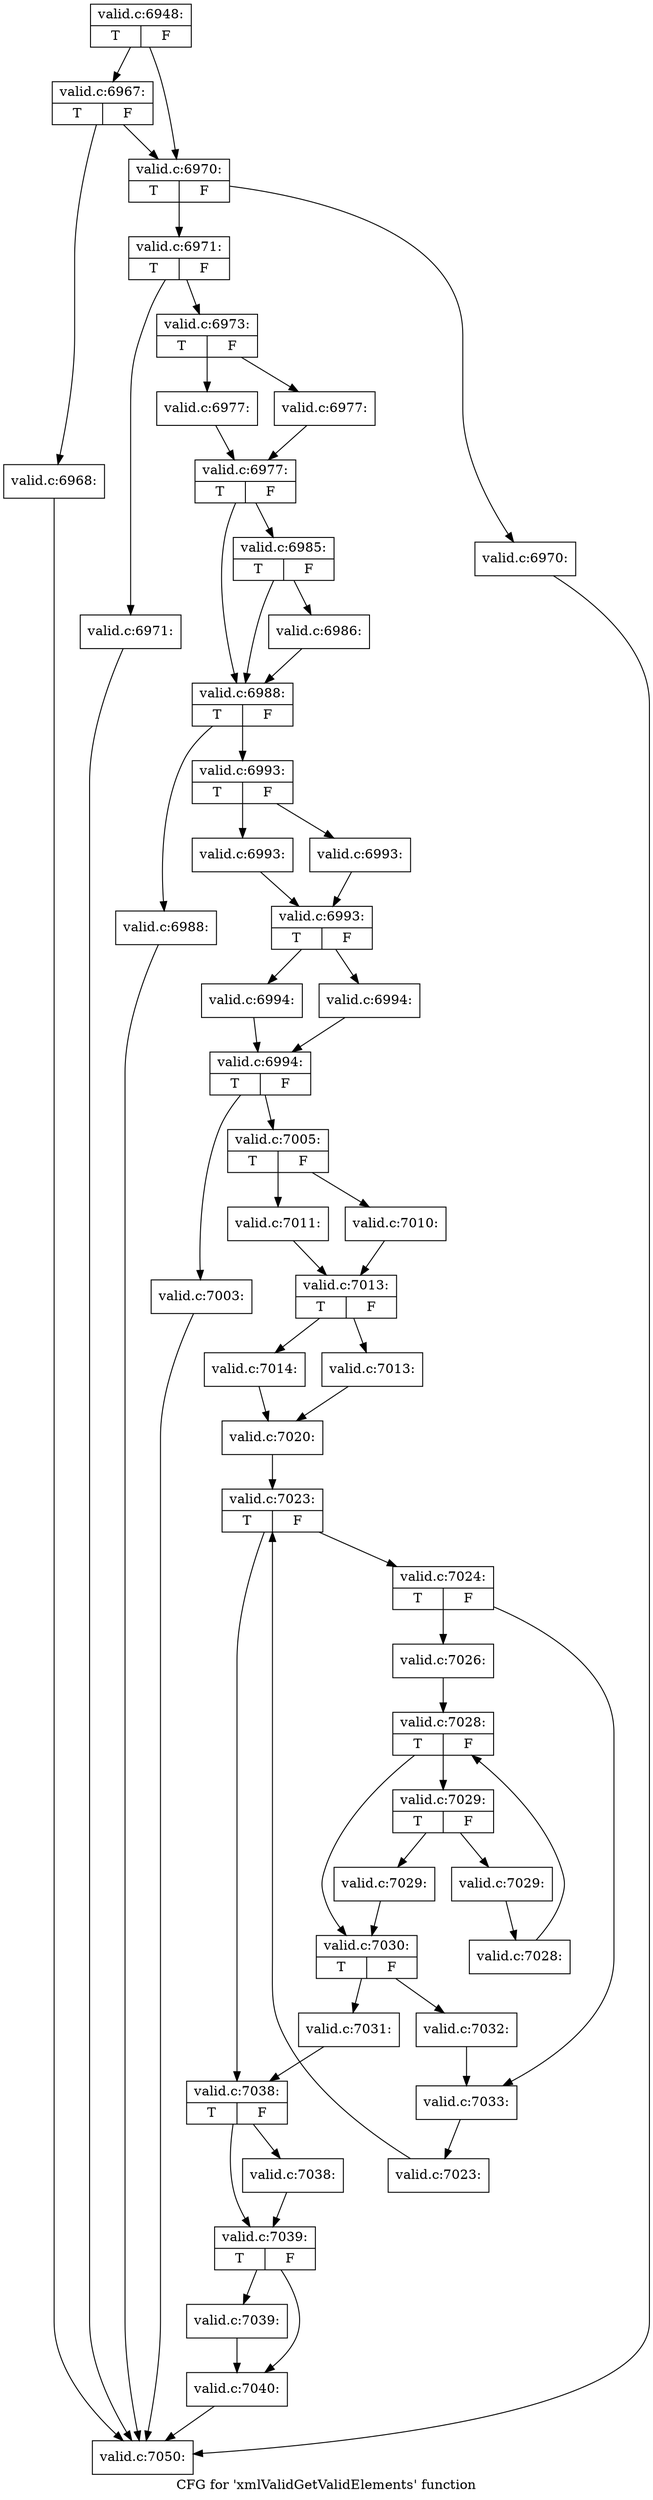 digraph "CFG for 'xmlValidGetValidElements' function" {
	label="CFG for 'xmlValidGetValidElements' function";

	Node0x4f46a00 [shape=record,label="{valid.c:6948:|{<s0>T|<s1>F}}"];
	Node0x4f46a00 -> Node0x5215860;
	Node0x4f46a00 -> Node0x5215810;
	Node0x5215860 [shape=record,label="{valid.c:6967:|{<s0>T|<s1>F}}"];
	Node0x5215860 -> Node0x52157c0;
	Node0x5215860 -> Node0x5215810;
	Node0x52157c0 [shape=record,label="{valid.c:6968:}"];
	Node0x52157c0 -> Node0x4c3c3a0;
	Node0x5215810 [shape=record,label="{valid.c:6970:|{<s0>T|<s1>F}}"];
	Node0x5215810 -> Node0x5215f50;
	Node0x5215810 -> Node0x5215fa0;
	Node0x5215f50 [shape=record,label="{valid.c:6970:}"];
	Node0x5215f50 -> Node0x4c3c3a0;
	Node0x5215fa0 [shape=record,label="{valid.c:6971:|{<s0>T|<s1>F}}"];
	Node0x5215fa0 -> Node0x5216460;
	Node0x5215fa0 -> Node0x52164b0;
	Node0x5216460 [shape=record,label="{valid.c:6971:}"];
	Node0x5216460 -> Node0x4c3c3a0;
	Node0x52164b0 [shape=record,label="{valid.c:6973:|{<s0>T|<s1>F}}"];
	Node0x52164b0 -> Node0x5207500;
	Node0x52164b0 -> Node0x5217380;
	Node0x5207500 [shape=record,label="{valid.c:6977:}"];
	Node0x5207500 -> Node0x5217740;
	Node0x5217380 [shape=record,label="{valid.c:6977:}"];
	Node0x5217380 -> Node0x5217740;
	Node0x5217740 [shape=record,label="{valid.c:6977:|{<s0>T|<s1>F}}"];
	Node0x5217740 -> Node0x52183d0;
	Node0x5217740 -> Node0x5218380;
	Node0x52183d0 [shape=record,label="{valid.c:6985:|{<s0>T|<s1>F}}"];
	Node0x52183d0 -> Node0x5218330;
	Node0x52183d0 -> Node0x5218380;
	Node0x5218330 [shape=record,label="{valid.c:6986:}"];
	Node0x5218330 -> Node0x5218380;
	Node0x5218380 [shape=record,label="{valid.c:6988:|{<s0>T|<s1>F}}"];
	Node0x5218380 -> Node0x5219230;
	Node0x5218380 -> Node0x5219280;
	Node0x5219230 [shape=record,label="{valid.c:6988:}"];
	Node0x5219230 -> Node0x4c3c3a0;
	Node0x5219280 [shape=record,label="{valid.c:6993:|{<s0>T|<s1>F}}"];
	Node0x5219280 -> Node0x5219730;
	Node0x5219280 -> Node0x5219780;
	Node0x5219730 [shape=record,label="{valid.c:6993:}"];
	Node0x5219730 -> Node0x52197d0;
	Node0x5219780 [shape=record,label="{valid.c:6993:}"];
	Node0x5219780 -> Node0x52197d0;
	Node0x52197d0 [shape=record,label="{valid.c:6993:|{<s0>T|<s1>F}}"];
	Node0x52197d0 -> Node0x5219e00;
	Node0x52197d0 -> Node0x5219e50;
	Node0x5219e00 [shape=record,label="{valid.c:6994:}"];
	Node0x5219e00 -> Node0x5219ea0;
	Node0x5219e50 [shape=record,label="{valid.c:6994:}"];
	Node0x5219e50 -> Node0x5219ea0;
	Node0x5219ea0 [shape=record,label="{valid.c:6994:|{<s0>T|<s1>F}}"];
	Node0x5219ea0 -> Node0x521be60;
	Node0x5219ea0 -> Node0x5216f20;
	Node0x521be60 [shape=record,label="{valid.c:7003:}"];
	Node0x521be60 -> Node0x4c3c3a0;
	Node0x5216f20 [shape=record,label="{valid.c:7005:|{<s0>T|<s1>F}}"];
	Node0x5216f20 -> Node0x521c190;
	Node0x5216f20 -> Node0x521d2a0;
	Node0x521c190 [shape=record,label="{valid.c:7010:}"];
	Node0x521c190 -> Node0x521d250;
	Node0x521d2a0 [shape=record,label="{valid.c:7011:}"];
	Node0x521d2a0 -> Node0x521d250;
	Node0x521d250 [shape=record,label="{valid.c:7013:|{<s0>T|<s1>F}}"];
	Node0x521d250 -> Node0x521daf0;
	Node0x521d250 -> Node0x521db90;
	Node0x521daf0 [shape=record,label="{valid.c:7013:}"];
	Node0x521daf0 -> Node0x521db40;
	Node0x521db90 [shape=record,label="{valid.c:7014:}"];
	Node0x521db90 -> Node0x521db40;
	Node0x521db40 [shape=record,label="{valid.c:7020:}"];
	Node0x521db40 -> Node0x521ea10;
	Node0x521ea10 [shape=record,label="{valid.c:7023:|{<s0>T|<s1>F}}"];
	Node0x521ea10 -> Node0x521ec70;
	Node0x521ea10 -> Node0x521e8b0;
	Node0x521ec70 [shape=record,label="{valid.c:7024:|{<s0>T|<s1>F}}"];
	Node0x521ec70 -> Node0x521f2e0;
	Node0x521ec70 -> Node0x521f330;
	Node0x521f2e0 [shape=record,label="{valid.c:7026:}"];
	Node0x521f2e0 -> Node0x521fcc0;
	Node0x521fcc0 [shape=record,label="{valid.c:7028:|{<s0>T|<s1>F}}"];
	Node0x521fcc0 -> Node0x521ff20;
	Node0x521fcc0 -> Node0x521fb60;
	Node0x521ff20 [shape=record,label="{valid.c:7029:|{<s0>T|<s1>F}}"];
	Node0x521ff20 -> Node0x5220210;
	Node0x521ff20 -> Node0x5220260;
	Node0x5220210 [shape=record,label="{valid.c:7029:}"];
	Node0x5220210 -> Node0x521fb60;
	Node0x5220260 [shape=record,label="{valid.c:7029:}"];
	Node0x5220260 -> Node0x521fed0;
	Node0x521fed0 [shape=record,label="{valid.c:7028:}"];
	Node0x521fed0 -> Node0x521fcc0;
	Node0x521fb60 [shape=record,label="{valid.c:7030:|{<s0>T|<s1>F}}"];
	Node0x521fb60 -> Node0x5221280;
	Node0x521fb60 -> Node0x52212d0;
	Node0x5221280 [shape=record,label="{valid.c:7031:}"];
	Node0x5221280 -> Node0x521e8b0;
	Node0x52212d0 [shape=record,label="{valid.c:7032:}"];
	Node0x52212d0 -> Node0x521f330;
	Node0x521f330 [shape=record,label="{valid.c:7033:}"];
	Node0x521f330 -> Node0x521ec20;
	Node0x521ec20 [shape=record,label="{valid.c:7023:}"];
	Node0x521ec20 -> Node0x521ea10;
	Node0x521e8b0 [shape=record,label="{valid.c:7038:|{<s0>T|<s1>F}}"];
	Node0x521e8b0 -> Node0x5221ad0;
	Node0x521e8b0 -> Node0x5221b20;
	Node0x5221ad0 [shape=record,label="{valid.c:7038:}"];
	Node0x5221ad0 -> Node0x5221b20;
	Node0x5221b20 [shape=record,label="{valid.c:7039:|{<s0>T|<s1>F}}"];
	Node0x5221b20 -> Node0x5222070;
	Node0x5221b20 -> Node0x52220c0;
	Node0x5222070 [shape=record,label="{valid.c:7039:}"];
	Node0x5222070 -> Node0x52220c0;
	Node0x52220c0 [shape=record,label="{valid.c:7040:}"];
	Node0x52220c0 -> Node0x4c3c3a0;
	Node0x4c3c3a0 [shape=record,label="{valid.c:7050:}"];
}
